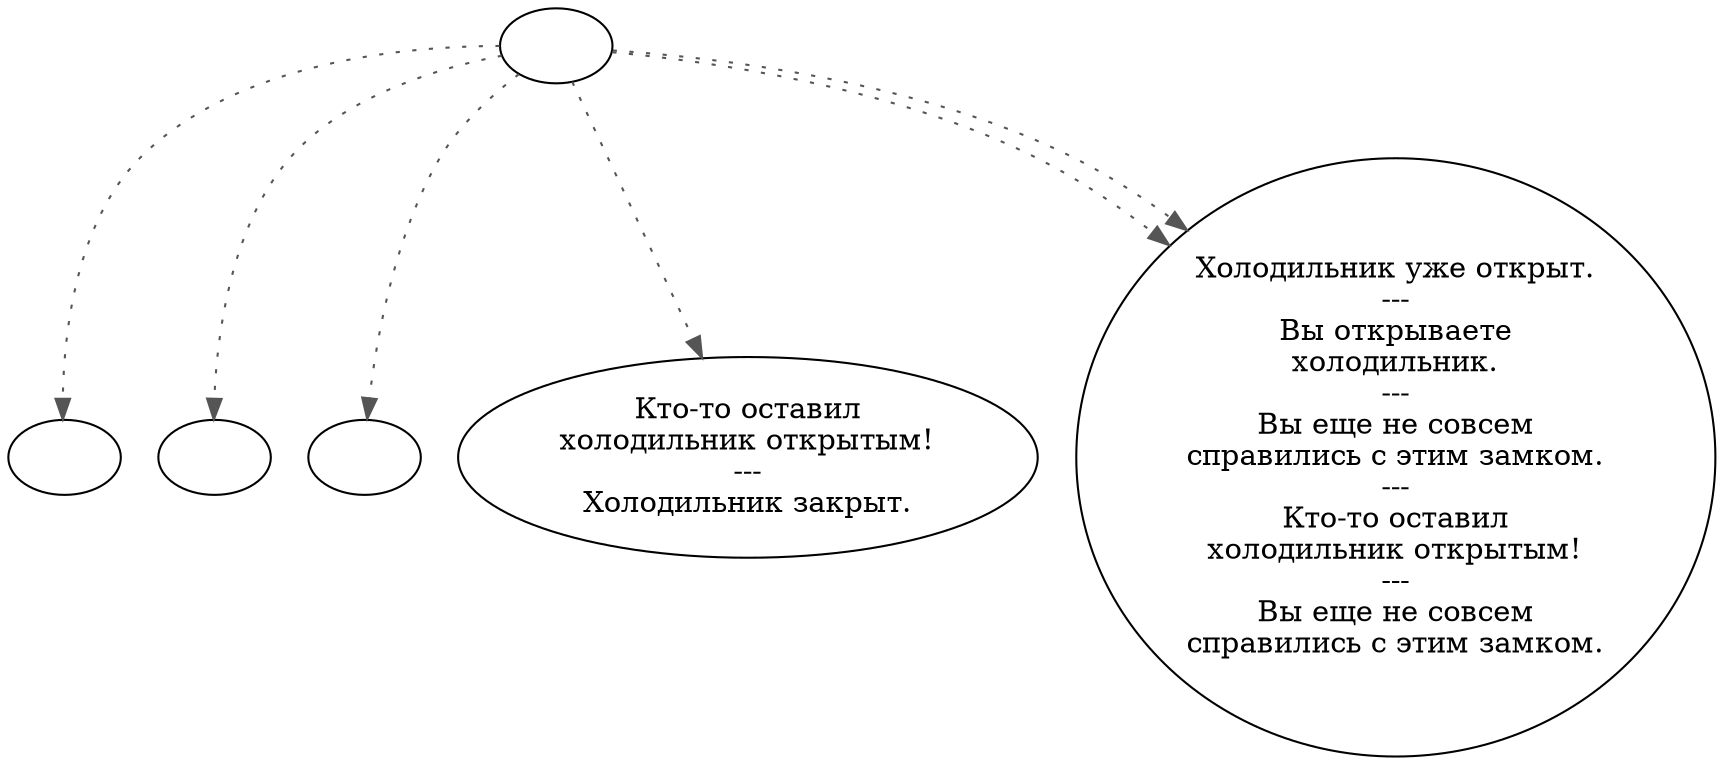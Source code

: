 digraph ngarfrdg {
  "start" [style=filled       fillcolor="#FFFFFF"       color="#000000"]
  "start" -> "Initialize_Fridge" [style=dotted color="#555555"]
  "start" -> "map_update_p_proc" [style=dotted color="#555555"]
  "start" -> "Looting_Fridge" [style=dotted color="#555555"]
  "start" -> "Open_Fridge" [style=dotted color="#555555"]
  "start" -> "pick_lock" [style=dotted color="#555555"]
  "start" -> "pick_lock" [style=dotted color="#555555"]
  "start" [label=""]
  "Initialize_Fridge" [style=filled       fillcolor="#FFFFFF"       color="#000000"]
  "Initialize_Fridge" [label=""]
  "Looting_Fridge" [style=filled       fillcolor="#FFFFFF"       color="#000000"]
  "Looting_Fridge" [label=""]
  "Open_Fridge" [style=filled       fillcolor="#FFFFFF"       color="#000000"]
  "Open_Fridge" [label="Кто-то оставил\nхолодильник открытым!\n---\nХолодильник закрыт."]
  "pick_lock" [style=filled       fillcolor="#FFFFFF"       color="#000000"]
  "pick_lock" [label="Холодильник уже открыт.\n---\nВы открываете\nхолодильник.\n---\nВы еще не совсем\nсправились с этим замком.\n---\nКто-то оставил\nхолодильник открытым!\n---\nВы еще не совсем\nсправились с этим замком."]
  "map_update_p_proc" [style=filled       fillcolor="#FFFFFF"       color="#000000"]
  "map_update_p_proc" [label=""]
}